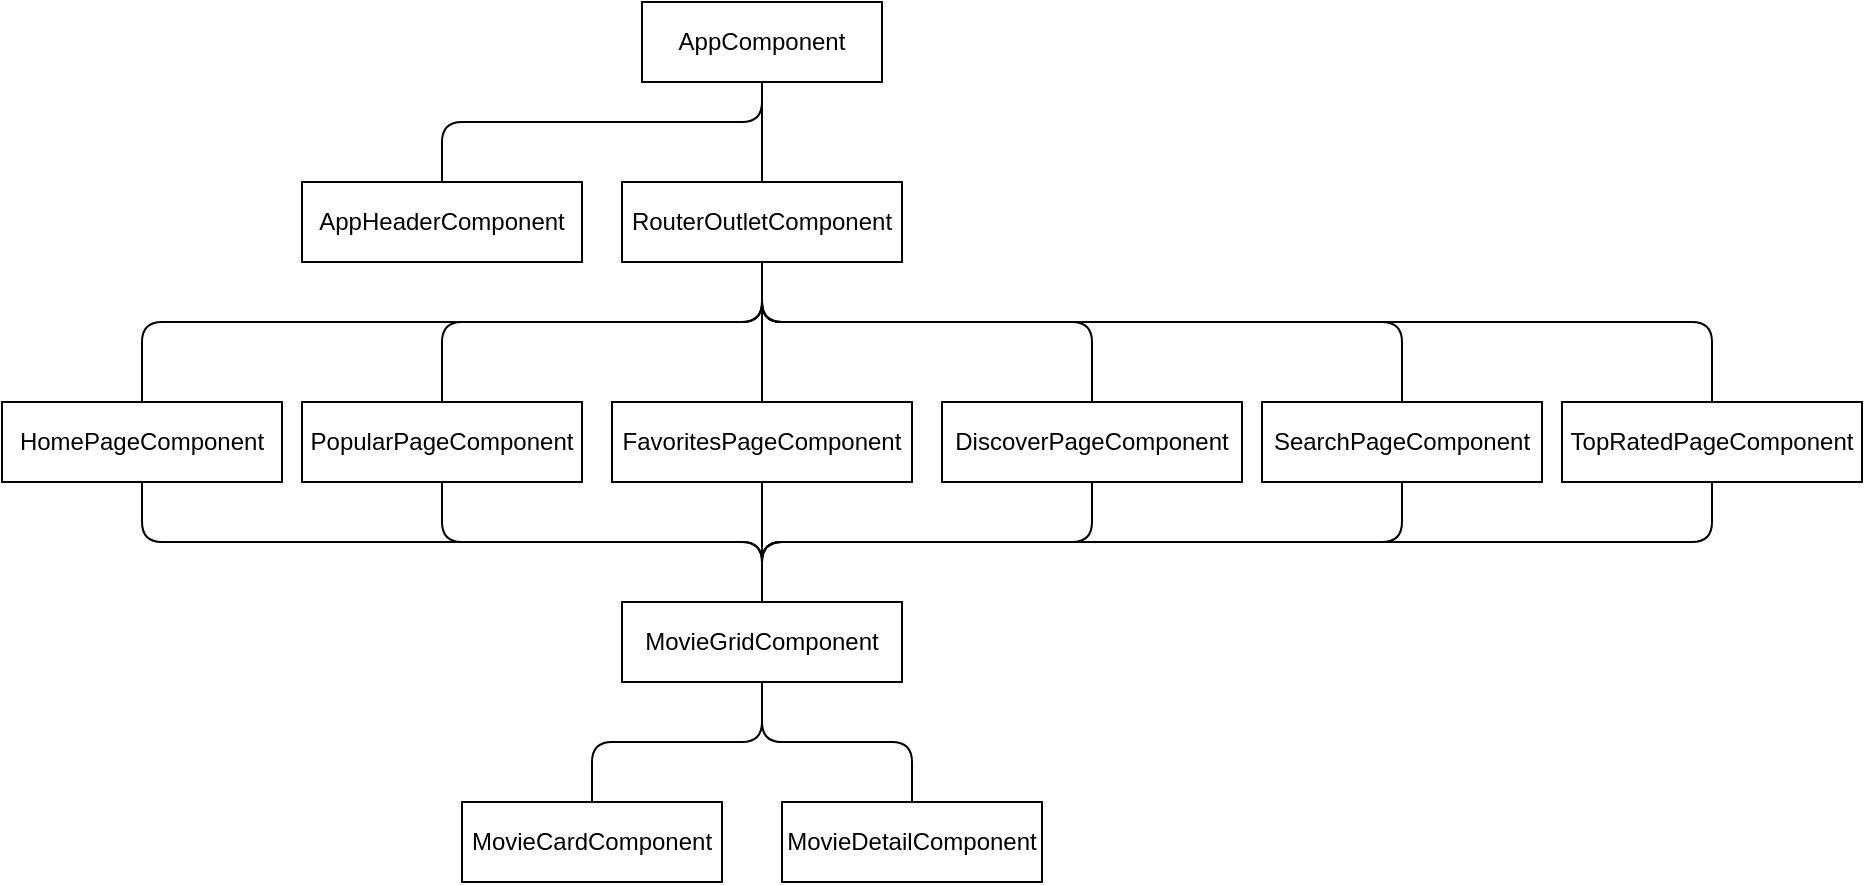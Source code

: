 <mxfile>
    <diagram id="kjaAdO7Afj4jtU5VhluR" name="Page-1">
        <mxGraphModel dx="566" dy="480" grid="1" gridSize="10" guides="1" tooltips="1" connect="1" arrows="1" fold="1" page="1" pageScale="1" pageWidth="827" pageHeight="1169" background="#ffffff" math="0" shadow="0">
            <root>
                <mxCell id="0"/>
                <mxCell id="1" parent="0"/>
                <mxCell id="h1MDaajyUE8_ecVnGfUt-1" value="AppComponent" style="rounded=0;whiteSpace=wrap;html=1;" parent="1" vertex="1">
                    <mxGeometry x="320" y="140" width="120" height="40" as="geometry"/>
                </mxCell>
                <mxCell id="h1MDaajyUE8_ecVnGfUt-4" value="AppHeaderComponent" style="rounded=0;whiteSpace=wrap;html=1;" parent="1" vertex="1">
                    <mxGeometry x="150" y="230" width="140" height="40" as="geometry"/>
                </mxCell>
                <mxCell id="h1MDaajyUE8_ecVnGfUt-5" value="RouterOutletComponent" style="rounded=0;whiteSpace=wrap;html=1;" parent="1" vertex="1">
                    <mxGeometry x="310" y="230" width="140" height="40" as="geometry"/>
                </mxCell>
                <mxCell id="h1MDaajyUE8_ecVnGfUt-6" value="TopRatedPageComponent" style="rounded=0;whiteSpace=wrap;html=1;" parent="1" vertex="1">
                    <mxGeometry x="780" y="340" width="150" height="40" as="geometry"/>
                </mxCell>
                <mxCell id="h1MDaajyUE8_ecVnGfUt-7" value="SearchPageComponent" style="rounded=0;whiteSpace=wrap;html=1;" parent="1" vertex="1">
                    <mxGeometry x="630" y="340" width="140" height="40" as="geometry"/>
                </mxCell>
                <mxCell id="h1MDaajyUE8_ecVnGfUt-8" value="PopularPageComponent" style="rounded=0;whiteSpace=wrap;html=1;" parent="1" vertex="1">
                    <mxGeometry x="150" y="340" width="140" height="40" as="geometry"/>
                </mxCell>
                <mxCell id="h1MDaajyUE8_ecVnGfUt-9" value="DiscoverPageComponent" style="rounded=0;whiteSpace=wrap;html=1;" parent="1" vertex="1">
                    <mxGeometry x="470" y="340" width="150" height="40" as="geometry"/>
                </mxCell>
                <mxCell id="h1MDaajyUE8_ecVnGfUt-10" value="" style="endArrow=none;html=1;entryX=0.5;entryY=1;entryDx=0;entryDy=0;exitX=0.5;exitY=0;exitDx=0;exitDy=0;" parent="1" source="h1MDaajyUE8_ecVnGfUt-5" target="h1MDaajyUE8_ecVnGfUt-1" edge="1">
                    <mxGeometry width="50" height="50" relative="1" as="geometry">
                        <mxPoint x="390" y="520" as="sourcePoint"/>
                        <mxPoint x="440" y="470" as="targetPoint"/>
                    </mxGeometry>
                </mxCell>
                <mxCell id="h1MDaajyUE8_ecVnGfUt-11" value="" style="endArrow=none;html=1;entryX=0.5;entryY=1;entryDx=0;entryDy=0;exitX=0.5;exitY=0;exitDx=0;exitDy=0;" parent="1" source="h1MDaajyUE8_ecVnGfUt-4" target="h1MDaajyUE8_ecVnGfUt-1" edge="1">
                    <mxGeometry width="50" height="50" relative="1" as="geometry">
                        <mxPoint x="390" y="240" as="sourcePoint"/>
                        <mxPoint x="390" y="190" as="targetPoint"/>
                        <Array as="points">
                            <mxPoint x="220" y="200"/>
                            <mxPoint x="380" y="200"/>
                        </Array>
                    </mxGeometry>
                </mxCell>
                <mxCell id="h1MDaajyUE8_ecVnGfUt-12" value="FavoritesPageComponent" style="rounded=0;whiteSpace=wrap;html=1;" parent="1" vertex="1">
                    <mxGeometry x="305" y="340" width="150" height="40" as="geometry"/>
                </mxCell>
                <mxCell id="h1MDaajyUE8_ecVnGfUt-13" value="HomePageComponent" style="rounded=0;whiteSpace=wrap;html=1;" parent="1" vertex="1">
                    <mxGeometry y="340" width="140" height="40" as="geometry"/>
                </mxCell>
                <mxCell id="h1MDaajyUE8_ecVnGfUt-14" value="" style="endArrow=none;html=1;entryX=0.5;entryY=1;entryDx=0;entryDy=0;exitX=0.5;exitY=0;exitDx=0;exitDy=0;" parent="1" source="h1MDaajyUE8_ecVnGfUt-13" target="h1MDaajyUE8_ecVnGfUt-5" edge="1">
                    <mxGeometry width="50" height="50" relative="1" as="geometry">
                        <mxPoint x="390" y="520" as="sourcePoint"/>
                        <mxPoint x="440" y="470" as="targetPoint"/>
                        <Array as="points">
                            <mxPoint x="70" y="300"/>
                            <mxPoint x="380" y="300"/>
                        </Array>
                    </mxGeometry>
                </mxCell>
                <mxCell id="h1MDaajyUE8_ecVnGfUt-15" value="" style="endArrow=none;html=1;entryX=0.5;entryY=1;entryDx=0;entryDy=0;exitX=0.5;exitY=0;exitDx=0;exitDy=0;" parent="1" source="h1MDaajyUE8_ecVnGfUt-8" target="h1MDaajyUE8_ecVnGfUt-5" edge="1">
                    <mxGeometry width="50" height="50" relative="1" as="geometry">
                        <mxPoint x="90" y="350" as="sourcePoint"/>
                        <mxPoint x="390" y="280" as="targetPoint"/>
                        <Array as="points">
                            <mxPoint x="220" y="300"/>
                            <mxPoint x="380" y="300"/>
                        </Array>
                    </mxGeometry>
                </mxCell>
                <mxCell id="h1MDaajyUE8_ecVnGfUt-16" value="" style="endArrow=none;html=1;entryX=0.5;entryY=1;entryDx=0;entryDy=0;exitX=0.5;exitY=0;exitDx=0;exitDy=0;" parent="1" source="h1MDaajyUE8_ecVnGfUt-12" target="h1MDaajyUE8_ecVnGfUt-5" edge="1">
                    <mxGeometry width="50" height="50" relative="1" as="geometry">
                        <mxPoint x="240" y="350" as="sourcePoint"/>
                        <mxPoint x="390" y="280" as="targetPoint"/>
                        <Array as="points">
                            <mxPoint x="380" y="310"/>
                        </Array>
                    </mxGeometry>
                </mxCell>
                <mxCell id="h1MDaajyUE8_ecVnGfUt-17" value="" style="endArrow=none;html=1;exitX=0.5;exitY=0;exitDx=0;exitDy=0;" parent="1" source="h1MDaajyUE8_ecVnGfUt-9" edge="1">
                    <mxGeometry width="50" height="50" relative="1" as="geometry">
                        <mxPoint x="320" y="430" as="sourcePoint"/>
                        <mxPoint x="380" y="270" as="targetPoint"/>
                        <Array as="points">
                            <mxPoint x="545" y="300"/>
                            <mxPoint x="380" y="300"/>
                        </Array>
                    </mxGeometry>
                </mxCell>
                <mxCell id="h1MDaajyUE8_ecVnGfUt-18" value="" style="endArrow=none;html=1;exitX=0.5;exitY=0;exitDx=0;exitDy=0;" parent="1" source="h1MDaajyUE8_ecVnGfUt-7" edge="1">
                    <mxGeometry width="50" height="50" relative="1" as="geometry">
                        <mxPoint x="530" y="350" as="sourcePoint"/>
                        <mxPoint x="380" y="270" as="targetPoint"/>
                        <Array as="points">
                            <mxPoint x="700" y="300"/>
                            <mxPoint x="380" y="300"/>
                        </Array>
                    </mxGeometry>
                </mxCell>
                <mxCell id="2" value="" style="endArrow=none;html=1;exitX=0.5;exitY=0;exitDx=0;exitDy=0;" parent="1" source="h1MDaajyUE8_ecVnGfUt-6" edge="1">
                    <mxGeometry width="50" height="50" relative="1" as="geometry">
                        <mxPoint x="670" y="350" as="sourcePoint"/>
                        <mxPoint x="380" y="270" as="targetPoint"/>
                        <Array as="points">
                            <mxPoint x="855" y="300"/>
                            <mxPoint x="380" y="300"/>
                        </Array>
                    </mxGeometry>
                </mxCell>
                <mxCell id="8" value="MovieDetailComponent" style="rounded=0;whiteSpace=wrap;html=1;" parent="1" vertex="1">
                    <mxGeometry x="390" y="540" width="130" height="40" as="geometry"/>
                </mxCell>
                <mxCell id="10" value="MovieCardComponent" style="rounded=0;whiteSpace=wrap;html=1;" parent="1" vertex="1">
                    <mxGeometry x="230" y="540" width="130" height="40" as="geometry"/>
                </mxCell>
                <mxCell id="11" value="MovieGridComponent" style="rounded=0;whiteSpace=wrap;html=1;" parent="1" vertex="1">
                    <mxGeometry x="310" y="440" width="140" height="40" as="geometry"/>
                </mxCell>
                <mxCell id="12" value="" style="endArrow=none;html=1;exitX=0.5;exitY=0;exitDx=0;exitDy=0;" parent="1" source="11" edge="1">
                    <mxGeometry width="50" height="50" relative="1" as="geometry">
                        <mxPoint x="390" y="350" as="sourcePoint"/>
                        <mxPoint x="380" y="380" as="targetPoint"/>
                        <Array as="points"/>
                    </mxGeometry>
                </mxCell>
                <mxCell id="13" value="" style="endArrow=none;html=1;exitX=0.5;exitY=0;exitDx=0;exitDy=0;entryX=0.5;entryY=1;entryDx=0;entryDy=0;" parent="1" source="10" target="11" edge="1">
                    <mxGeometry width="50" height="50" relative="1" as="geometry">
                        <mxPoint x="240" y="530" as="sourcePoint"/>
                        <mxPoint x="240" y="470" as="targetPoint"/>
                        <Array as="points">
                            <mxPoint x="295" y="510"/>
                            <mxPoint x="380" y="510"/>
                        </Array>
                    </mxGeometry>
                </mxCell>
                <mxCell id="14" value="" style="endArrow=none;html=1;exitX=0.5;exitY=0;exitDx=0;exitDy=0;entryX=0.5;entryY=1;entryDx=0;entryDy=0;" parent="1" source="8" target="11" edge="1">
                    <mxGeometry width="50" height="50" relative="1" as="geometry">
                        <mxPoint x="240" y="550" as="sourcePoint"/>
                        <mxPoint x="390" y="490" as="targetPoint"/>
                        <Array as="points">
                            <mxPoint x="455" y="510"/>
                            <mxPoint x="380" y="510"/>
                        </Array>
                    </mxGeometry>
                </mxCell>
                <mxCell id="16" value="" style="endArrow=none;html=1;exitX=0.5;exitY=1;exitDx=0;exitDy=0;entryX=0.5;entryY=0;entryDx=0;entryDy=0;" edge="1" parent="1" source="h1MDaajyUE8_ecVnGfUt-13" target="11">
                    <mxGeometry width="50" height="50" relative="1" as="geometry">
                        <mxPoint x="290" y="470" as="sourcePoint"/>
                        <mxPoint x="340" y="420" as="targetPoint"/>
                        <Array as="points">
                            <mxPoint x="70" y="410"/>
                            <mxPoint x="380" y="410"/>
                        </Array>
                    </mxGeometry>
                </mxCell>
                <mxCell id="17" value="" style="endArrow=none;html=1;exitX=0.5;exitY=1;exitDx=0;exitDy=0;entryX=0.5;entryY=0;entryDx=0;entryDy=0;" edge="1" parent="1" source="h1MDaajyUE8_ecVnGfUt-8" target="11">
                    <mxGeometry width="50" height="50" relative="1" as="geometry">
                        <mxPoint x="80" y="390" as="sourcePoint"/>
                        <mxPoint x="390" y="450" as="targetPoint"/>
                        <Array as="points">
                            <mxPoint x="220" y="410"/>
                            <mxPoint x="380" y="410"/>
                        </Array>
                    </mxGeometry>
                </mxCell>
                <mxCell id="18" value="" style="endArrow=none;html=1;exitX=0.5;exitY=1;exitDx=0;exitDy=0;entryX=0.5;entryY=0;entryDx=0;entryDy=0;" edge="1" parent="1" source="h1MDaajyUE8_ecVnGfUt-9" target="11">
                    <mxGeometry width="50" height="50" relative="1" as="geometry">
                        <mxPoint x="230" y="390" as="sourcePoint"/>
                        <mxPoint x="390" y="450" as="targetPoint"/>
                        <Array as="points">
                            <mxPoint x="545" y="410"/>
                            <mxPoint x="380" y="410"/>
                        </Array>
                    </mxGeometry>
                </mxCell>
                <mxCell id="19" value="" style="endArrow=none;html=1;exitX=0.5;exitY=1;exitDx=0;exitDy=0;entryX=0.5;entryY=0;entryDx=0;entryDy=0;" edge="1" parent="1" source="h1MDaajyUE8_ecVnGfUt-7" target="11">
                    <mxGeometry width="50" height="50" relative="1" as="geometry">
                        <mxPoint x="555" y="390" as="sourcePoint"/>
                        <mxPoint x="390" y="450" as="targetPoint"/>
                        <Array as="points">
                            <mxPoint x="700" y="410"/>
                            <mxPoint x="380" y="410"/>
                        </Array>
                    </mxGeometry>
                </mxCell>
                <mxCell id="20" value="" style="endArrow=none;html=1;exitX=0.5;exitY=1;exitDx=0;exitDy=0;entryX=0.5;entryY=0;entryDx=0;entryDy=0;" edge="1" parent="1" source="h1MDaajyUE8_ecVnGfUt-6" target="11">
                    <mxGeometry width="50" height="50" relative="1" as="geometry">
                        <mxPoint x="710" y="390" as="sourcePoint"/>
                        <mxPoint x="390" y="450" as="targetPoint"/>
                        <Array as="points">
                            <mxPoint x="855" y="410"/>
                            <mxPoint x="380" y="410"/>
                        </Array>
                    </mxGeometry>
                </mxCell>
            </root>
        </mxGraphModel>
    </diagram>
</mxfile>